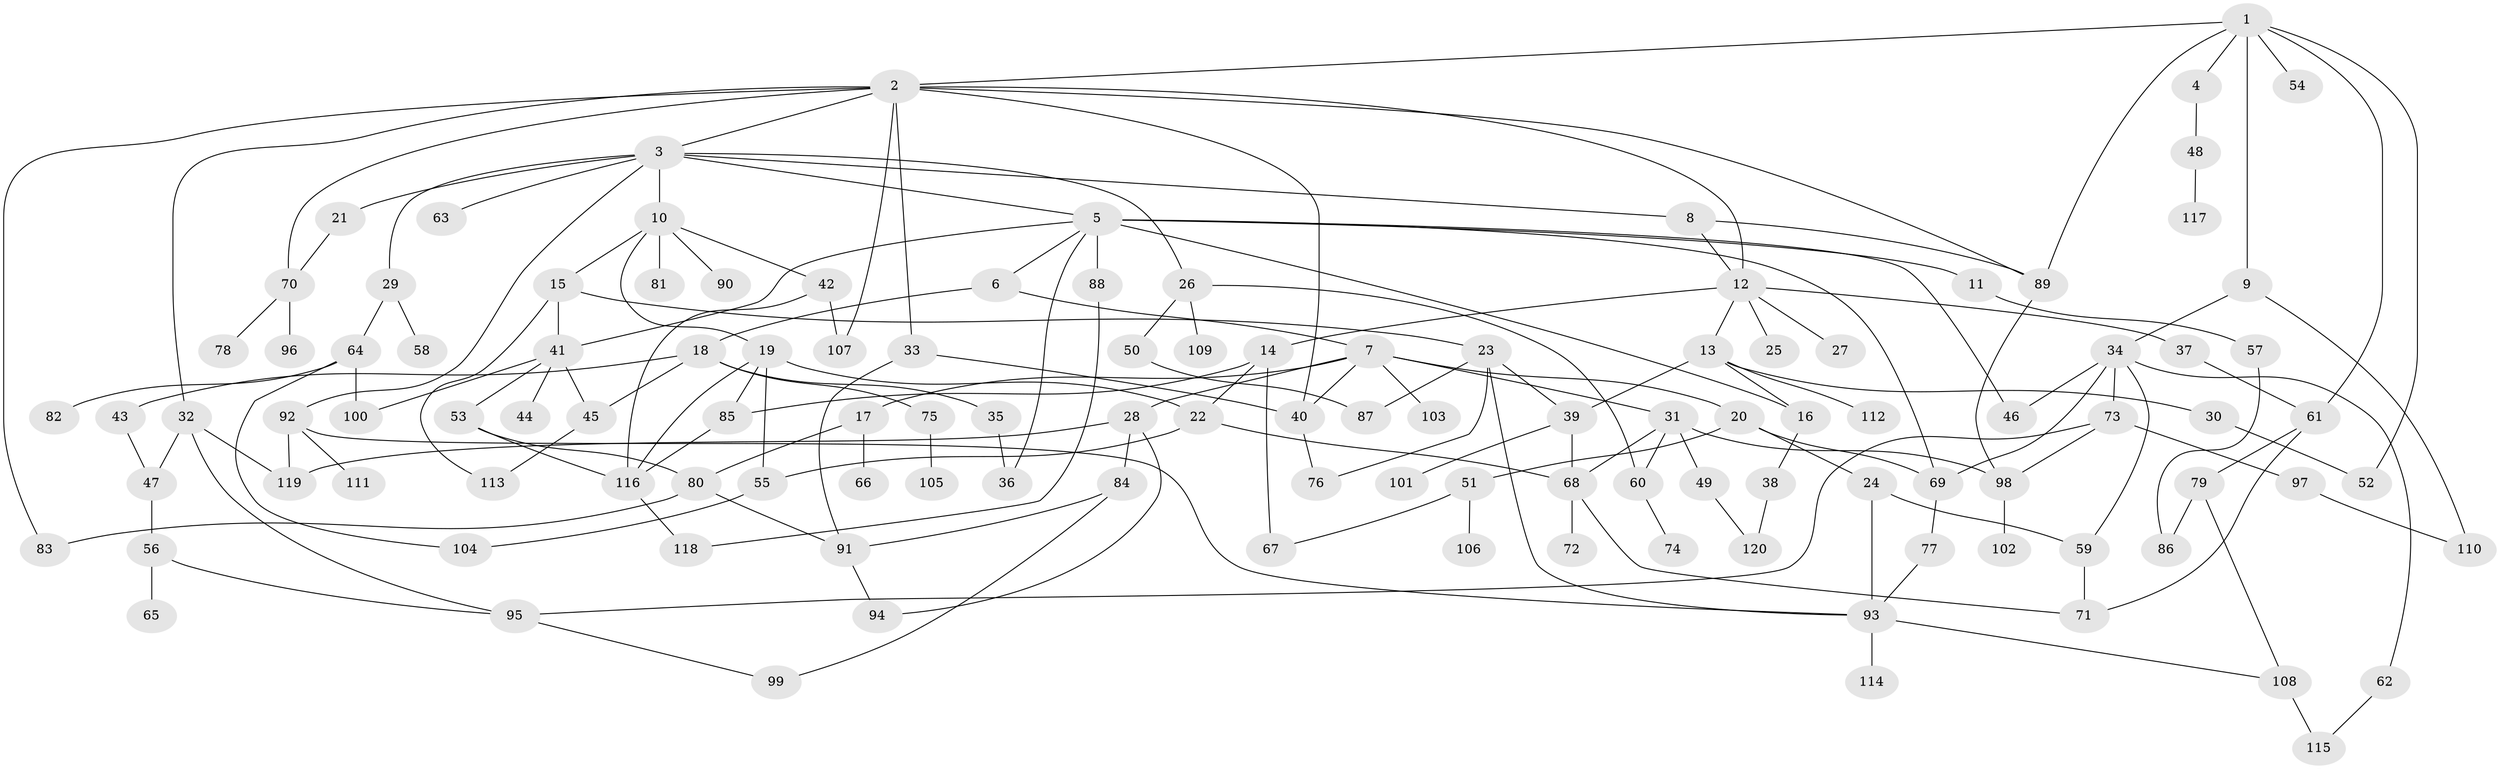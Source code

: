 // Generated by graph-tools (version 1.1) at 2025/01/03/09/25 03:01:04]
// undirected, 120 vertices, 176 edges
graph export_dot {
graph [start="1"]
  node [color=gray90,style=filled];
  1;
  2;
  3;
  4;
  5;
  6;
  7;
  8;
  9;
  10;
  11;
  12;
  13;
  14;
  15;
  16;
  17;
  18;
  19;
  20;
  21;
  22;
  23;
  24;
  25;
  26;
  27;
  28;
  29;
  30;
  31;
  32;
  33;
  34;
  35;
  36;
  37;
  38;
  39;
  40;
  41;
  42;
  43;
  44;
  45;
  46;
  47;
  48;
  49;
  50;
  51;
  52;
  53;
  54;
  55;
  56;
  57;
  58;
  59;
  60;
  61;
  62;
  63;
  64;
  65;
  66;
  67;
  68;
  69;
  70;
  71;
  72;
  73;
  74;
  75;
  76;
  77;
  78;
  79;
  80;
  81;
  82;
  83;
  84;
  85;
  86;
  87;
  88;
  89;
  90;
  91;
  92;
  93;
  94;
  95;
  96;
  97;
  98;
  99;
  100;
  101;
  102;
  103;
  104;
  105;
  106;
  107;
  108;
  109;
  110;
  111;
  112;
  113;
  114;
  115;
  116;
  117;
  118;
  119;
  120;
  1 -- 2;
  1 -- 4;
  1 -- 9;
  1 -- 52;
  1 -- 54;
  1 -- 61;
  1 -- 89;
  2 -- 3;
  2 -- 32;
  2 -- 33;
  2 -- 83;
  2 -- 89;
  2 -- 12;
  2 -- 70;
  2 -- 107;
  2 -- 40;
  3 -- 5;
  3 -- 8;
  3 -- 10;
  3 -- 21;
  3 -- 26;
  3 -- 29;
  3 -- 63;
  3 -- 92;
  4 -- 48;
  5 -- 6;
  5 -- 11;
  5 -- 16;
  5 -- 41;
  5 -- 46;
  5 -- 69;
  5 -- 88;
  5 -- 36;
  6 -- 7;
  6 -- 18;
  7 -- 17;
  7 -- 20;
  7 -- 28;
  7 -- 31;
  7 -- 40;
  7 -- 103;
  8 -- 12;
  8 -- 89;
  9 -- 34;
  9 -- 110;
  10 -- 15;
  10 -- 19;
  10 -- 42;
  10 -- 81;
  10 -- 90;
  11 -- 57;
  12 -- 13;
  12 -- 14;
  12 -- 25;
  12 -- 27;
  12 -- 37;
  13 -- 30;
  13 -- 39;
  13 -- 112;
  13 -- 16;
  14 -- 85;
  14 -- 22;
  14 -- 67;
  15 -- 23;
  15 -- 113;
  15 -- 41;
  16 -- 38;
  17 -- 66;
  17 -- 80;
  18 -- 35;
  18 -- 43;
  18 -- 75;
  18 -- 45;
  19 -- 22;
  19 -- 116;
  19 -- 85;
  19 -- 55;
  20 -- 24;
  20 -- 51;
  20 -- 69;
  21 -- 70;
  22 -- 55;
  22 -- 68;
  23 -- 87;
  23 -- 93;
  23 -- 39;
  23 -- 76;
  24 -- 59;
  24 -- 93;
  26 -- 50;
  26 -- 60;
  26 -- 109;
  28 -- 84;
  28 -- 119;
  28 -- 94;
  29 -- 58;
  29 -- 64;
  30 -- 52;
  31 -- 49;
  31 -- 68;
  31 -- 98;
  31 -- 60;
  32 -- 47;
  32 -- 95;
  32 -- 119;
  33 -- 91;
  33 -- 40;
  34 -- 62;
  34 -- 73;
  34 -- 69;
  34 -- 46;
  34 -- 59;
  35 -- 36;
  37 -- 61;
  38 -- 120;
  39 -- 101;
  39 -- 68;
  40 -- 76;
  41 -- 44;
  41 -- 45;
  41 -- 53;
  41 -- 100;
  42 -- 107;
  42 -- 116;
  43 -- 47;
  45 -- 113;
  47 -- 56;
  48 -- 117;
  49 -- 120;
  50 -- 87;
  51 -- 67;
  51 -- 106;
  53 -- 116;
  53 -- 80;
  55 -- 104;
  56 -- 65;
  56 -- 95;
  57 -- 86;
  59 -- 71;
  60 -- 74;
  61 -- 79;
  61 -- 71;
  62 -- 115;
  64 -- 82;
  64 -- 100;
  64 -- 104;
  68 -- 72;
  68 -- 71;
  69 -- 77;
  70 -- 78;
  70 -- 96;
  73 -- 97;
  73 -- 98;
  73 -- 95;
  75 -- 105;
  77 -- 93;
  79 -- 108;
  79 -- 86;
  80 -- 83;
  80 -- 91;
  84 -- 99;
  84 -- 91;
  85 -- 116;
  88 -- 118;
  89 -- 98;
  91 -- 94;
  92 -- 111;
  92 -- 119;
  92 -- 93;
  93 -- 108;
  93 -- 114;
  95 -- 99;
  97 -- 110;
  98 -- 102;
  108 -- 115;
  116 -- 118;
}
